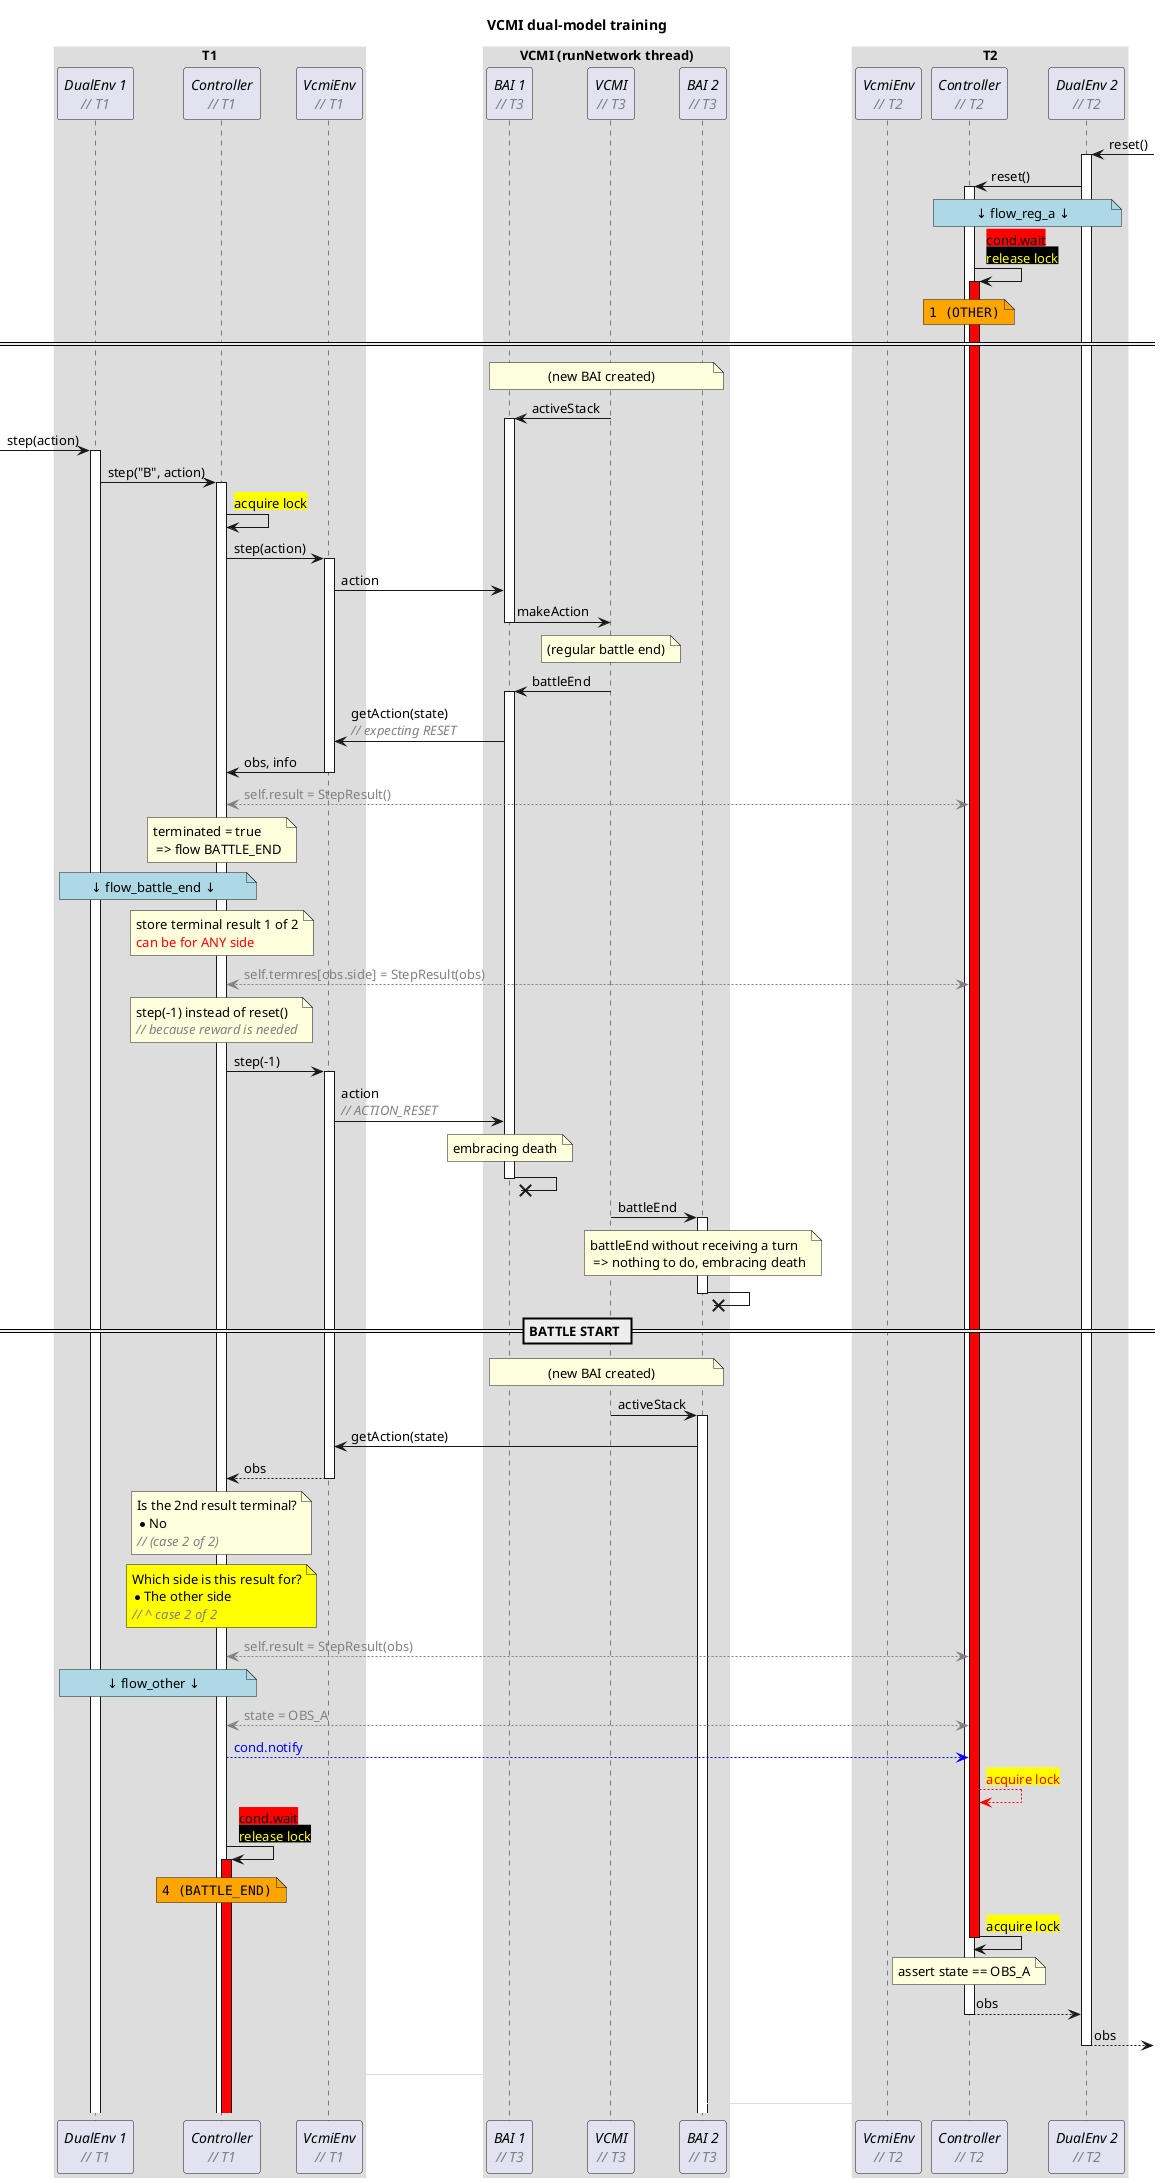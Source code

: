 @startuml "dual-env"

title "VCMI dual-model training"
' title "WWWWWWWWWWWWWWWWWWWWWWWWWWWWWWWWWWWWWWWWWWWWWWWWWWWWWWWWWWWWWWWWWWWWWWWWWWWWWWWWWWWWWWWWWWWWWWWWWWWWWWWWWWWWWWWWWWWWWWWW"

skinparam sequenceBoxBorderColor #FFF

!$nbsp = "<U+00A0>"

' workaround the fact that text alignment can only be
' set globally. Using hspace(n) returns N monospaced
' $nbsp chars
!function $hspace($length)
  !$res = ""
  !$i = $length
  !while $i > 0
    !$res = $res + $nbsp
    !$i = $i - 1
  !endwhile
  !return "<font:monospaced>"+$res+"</font>"
!endfunction

!function $desc($txt)
  !return "<font:Arial><color:Gray><i>// "+$txt+"</i></color></font>"
!endfunction

!function $lock_acq_fail_text()
  !return "<back:yellow><color:red>acquire lock</color></back>"
!endfunction

!function $lock_rel_text()
  !return "<color:yellow><back:black>release lock</back></color>"
!endfunction

!procedure $lock_acq_fail($node)
  $node -> $node : $lock_acq_fail_text()
  activate $node #red
!endprocedure

!procedure $lock_acq_direct($node)
  $node -> $node : <back:yellow>acquire lock</back>
!endprocedure

!procedure $lock_acq_latent($node)
  $lock_acq_direct($node)
  deactivate $node
!endprocedure

!procedure $lock_rel($node)
  $node -> $node : $lock_rel_text()
!endprocedure

!procedure $cond_wait($node)
  $node -> $node : <back:red>cond.wait</back>\n$lock_rel_text()
  activate $node #red
!endprocedure

!procedure $cond_wait($node, $waitName)
  $node -> $node : <back:red>cond.wait</back>\n$lock_rel_text()
  activate $node #red
  note over $node #orange : <font:monospaced>$waitName
!endprocedure

!procedure $cond_notify($NodeA, $NodeB)
  $NodeA --[#blue]> $NodeB : <color:blue>cond.notify</color>
  $NodeB --[#red]> $NodeB : $lock_acq_fail_text()
!endfunction

!procedure $cond_switch($NodeA, $NodeB)
  $cond_notify($NodeA, $NodeB)
  $cond_wait($NodeA)
  $lock_acq_latent($NodeB)
!endfunction

!procedure $cond_switch($NodeA, $NodeB, $waitName)
  $cond_notify($NodeA, $NodeB)
  $cond_wait($NodeA, $waitName)
  $lock_acq_latent($NodeB)
!endfunction

!procedure $flow(envid, $flowname)
  note over CTRL##envid, DualEnv##envid #LightBlue : ↓ flow_##$flowname ↓
!endprocedure

!function $replace($txt, $search, $repl)
  !$replaced = ""
  !while %strpos($txt, $search) >= 0
    !$position = %strpos($txt, $search)
    !$replaced = $replaced + %substr($txt, 0, $position) + $repl
    !$txt = %substr($txt, $position + %strlen($search))
  !endwhile
  !return $replaced + $txt
!endfunction

!procedure $sharevar($node1, $node2, $txt)
  $node1 <--[#gray]> $node2 : <color:gray>$replace($txt,"\n","</color>\n<color:gray>")</color>
!endfunction

!procedure $sharevar($txt)
  $sharevar(CTRL1, CTRL2, $txt)
!endfunction

' avoids super long note lines in the diagram
!function $str($txt)
  !return $replace($txt, "\n", %newline())
!endfunction

box "T1"
  participant "//DualEnv 1//\n$desc(T1)" as DualEnv1
  participant "//Controller//\n$desc(T1)" as CTRL1
  participant "//VcmiEnv//\n$desc(T1)" as env1
end box

box "VCMI (runNetwork thread)"
participant "//BAI 1//\n$desc(T3)" as BAI1
participant "//VCMI//\n$desc(T3)" as VCMI
participant "//BAI 2//\n$desc(T3)" as BAI2
end box

box "T2"
  participant "//VcmiEnv//\n$desc(T2)" as env2
  participant "//Controller//\n$desc(T2)" as CTRL2
  participant "//DualEnv 2//\n$desc(T2)" as DualEnv2
end box

]-> DualEnv2 ++ : reset()
DualEnv2 -> CTRL2 ++ : reset()
$flow(2, reg_a)
$cond_wait(CTRL2, "1 (OTHER)")

==  ==

note over BAI1, BAI2 : (new BAI created)

VCMI -> BAI1 ++ : activeStack

-> DualEnv1 ++ : step(action)
DualEnv1 -> CTRL1 ++ : step("B", action)
$lock_acq_direct(CTRL1)
CTRL1 -> env1 ++ : step(action)
env1 -> BAI1 : action
BAI1 -> VCMI -- : makeAction

note over VCMI : (regular battle end)

VCMI -> BAI1 ++: battleEnd
BAI1 -> env1: getAction(state)\n$desc("expecting RESET")
env1 -> CTRL1 -- : obs, info

$sharevar("self.result = StepResult()")

note over CTRL1
terminated = true
 => flow BATTLE_END
end note

$flow(1, battle_end)

note over CTRL1
store terminal result 1 of 2
<color:red>can be for ANY side
end note

$sharevar("self.termres[obs.side] = StepResult(obs)")

note over CTRL1
step(-1) instead of reset()
$desc("because reward is needed")
end note

CTRL1 -> env1 ++ : step(-1)
env1 -> BAI1 : action\n$desc("ACTION_RESET")
note over BAI1 : embracing death
BAI1 -X BAI1 -- :

VCMI -> BAI2 ++ : battleEnd
note over BAI2
battleEnd without receiving a turn
 => nothing to do, embracing death
end note
BAI2 -X BAI2 -- :

== BATTLE START ==

note over BAI1, BAI2 : (new BAI created)

VCMI -> BAI2 ++ : activeStack
BAI2 -> env1 : getAction(state)
env1 --> CTRL1 -- : obs

note over CTRL1
Is the 2nd result terminal?
* No
$desc("(case 2 of 2)")
end note

note over CTRL1 #yellow
Which side is this result for?
* The other side
$desc("^ case 2 of 2")
end note

$sharevar("self.result = StepResult(obs)")

$flow(1, other)
$sharevar("state = OBS_A")
$cond_switch(CTRL1, CTRL2, "4 (BATTLE_END)")
note over CTRL2 : assert state == OBS_A
CTRL2 --> DualEnv2 -- : obs
DualEnv2 -->] -- : obs

''''''''''''''''''''''''''''''
''' HORIZONTAL SPACING

BAI1 -[#ddd]> env1 : $hspace(20)
BAI2 -[#ddd]> env2 : $hspace(20)

@enduml
